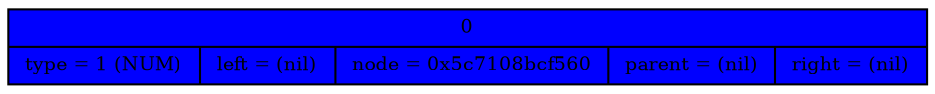 digraph
{
	node[fontsize=9]

	node_0x5c7108bcf560 [shape=record, label = "{0| {type = 1 (NUM) | left = (nil) | node = 0x5c7108bcf560 | parent = (nil) | right = (nil)}}" style="filled",fillcolor="blue"]

	}